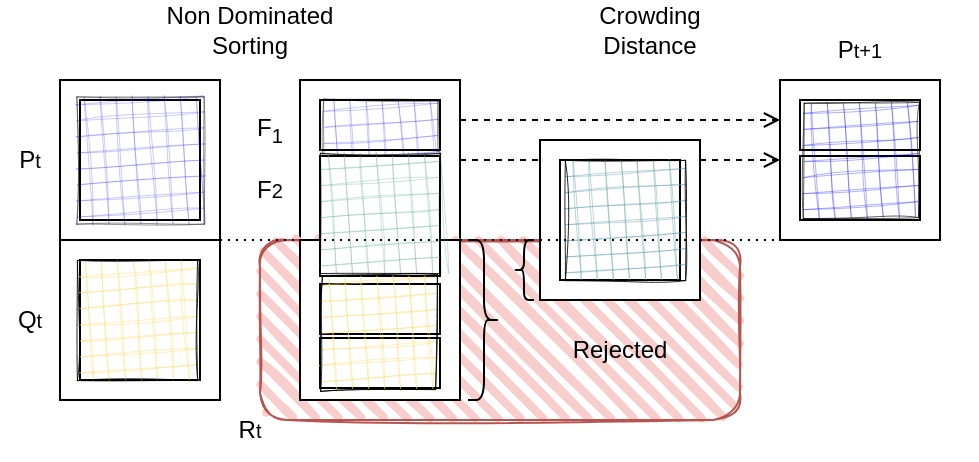 <mxfile version="20.0.1" type="github">
  <diagram id="PJ1R4q2tzQtPKioBfYwA" name="Page-1">
    <mxGraphModel dx="862" dy="520" grid="1" gridSize="10" guides="1" tooltips="1" connect="1" arrows="1" fold="1" page="1" pageScale="1" pageWidth="850" pageHeight="1100" math="0" shadow="0">
      <root>
        <mxCell id="0" />
        <mxCell id="1" parent="0" />
        <mxCell id="_ObRF_gwyfRAwJvucFcy-43" style="edgeStyle=orthogonalEdgeStyle;rounded=0;orthogonalLoop=1;jettySize=auto;html=1;exitX=1;exitY=0.25;exitDx=0;exitDy=0;entryX=0;entryY=0.25;entryDx=0;entryDy=0;fontSize=5;strokeWidth=1;dashed=1;endArrow=open;endFill=0;" edge="1" parent="1" source="_ObRF_gwyfRAwJvucFcy-3" target="_ObRF_gwyfRAwJvucFcy-6">
          <mxGeometry relative="1" as="geometry" />
        </mxCell>
        <mxCell id="_ObRF_gwyfRAwJvucFcy-44" style="edgeStyle=orthogonalEdgeStyle;rounded=0;orthogonalLoop=1;jettySize=auto;html=1;exitX=1;exitY=0.5;exitDx=0;exitDy=0;entryX=0;entryY=0.5;entryDx=0;entryDy=0;fontSize=5;strokeWidth=1;dashed=1;endArrow=open;endFill=0;" edge="1" parent="1" source="_ObRF_gwyfRAwJvucFcy-3" target="_ObRF_gwyfRAwJvucFcy-6">
          <mxGeometry relative="1" as="geometry" />
        </mxCell>
        <mxCell id="_ObRF_gwyfRAwJvucFcy-3" value="" style="rounded=0;whiteSpace=wrap;html=1;" vertex="1" parent="1">
          <mxGeometry x="240" y="120" width="80" height="80" as="geometry" />
        </mxCell>
        <mxCell id="_ObRF_gwyfRAwJvucFcy-19" value="" style="rounded=0;whiteSpace=wrap;html=1;" vertex="1" parent="1">
          <mxGeometry x="250" y="130" width="60" height="25" as="geometry" />
        </mxCell>
        <mxCell id="_ObRF_gwyfRAwJvucFcy-40" value="" style="rhombus;whiteSpace=wrap;html=1;strokeWidth=0.2;fillWeight=-1;hachureGap=8;fillStyle=cross-hatch;fillColor=#0000FF;sketch=1;fontSize=5;rotation=-45;" vertex="1" parent="1">
          <mxGeometry x="241.02" y="117.23" width="79.41" height="82.32" as="geometry" />
        </mxCell>
        <mxCell id="_ObRF_gwyfRAwJvucFcy-29" value="" style="rounded=1;whiteSpace=wrap;html=1;strokeWidth=1;fillWeight=4;hachureGap=8;hachureAngle=45;fillColor=#f8cecc;sketch=1;fontSize=5;strokeColor=#b85450;" vertex="1" parent="1">
          <mxGeometry x="220" y="200" width="240" height="90" as="geometry" />
        </mxCell>
        <mxCell id="_ObRF_gwyfRAwJvucFcy-1" value="" style="rounded=0;whiteSpace=wrap;html=1;" vertex="1" parent="1">
          <mxGeometry x="120" y="120" width="80" height="80" as="geometry" />
        </mxCell>
        <mxCell id="_ObRF_gwyfRAwJvucFcy-2" value="" style="rounded=0;whiteSpace=wrap;html=1;" vertex="1" parent="1">
          <mxGeometry x="120" y="200" width="80" height="80" as="geometry" />
        </mxCell>
        <mxCell id="_ObRF_gwyfRAwJvucFcy-4" value="" style="rounded=0;whiteSpace=wrap;html=1;" vertex="1" parent="1">
          <mxGeometry x="240" y="200" width="80" height="80" as="geometry" />
        </mxCell>
        <mxCell id="_ObRF_gwyfRAwJvucFcy-5" value="" style="rounded=0;whiteSpace=wrap;html=1;" vertex="1" parent="1">
          <mxGeometry x="360" y="150" width="80" height="80" as="geometry" />
        </mxCell>
        <mxCell id="_ObRF_gwyfRAwJvucFcy-6" value="" style="rounded=0;whiteSpace=wrap;html=1;" vertex="1" parent="1">
          <mxGeometry x="480" y="120" width="80" height="80" as="geometry" />
        </mxCell>
        <mxCell id="_ObRF_gwyfRAwJvucFcy-7" value="Non Dominated Sorting" style="text;html=1;strokeColor=none;fillColor=none;align=center;verticalAlign=middle;whiteSpace=wrap;rounded=0;" vertex="1" parent="1">
          <mxGeometry x="170" y="80" width="90" height="30" as="geometry" />
        </mxCell>
        <mxCell id="_ObRF_gwyfRAwJvucFcy-8" value="F&lt;sub&gt;1&lt;/sub&gt;" style="text;html=1;strokeColor=none;fillColor=none;align=center;verticalAlign=middle;whiteSpace=wrap;rounded=0;" vertex="1" parent="1">
          <mxGeometry x="210" y="130" width="30" height="30" as="geometry" />
        </mxCell>
        <mxCell id="_ObRF_gwyfRAwJvucFcy-9" value="F&lt;span style=&quot;font-size: 10px;&quot;&gt;2&lt;/span&gt;" style="text;html=1;strokeColor=none;fillColor=none;align=center;verticalAlign=middle;whiteSpace=wrap;rounded=0;" vertex="1" parent="1">
          <mxGeometry x="210" y="160" width="30" height="30" as="geometry" />
        </mxCell>
        <mxCell id="_ObRF_gwyfRAwJvucFcy-11" value="R&lt;span style=&quot;font-size: 10px;&quot;&gt;t&lt;/span&gt;" style="text;html=1;strokeColor=none;fillColor=none;align=center;verticalAlign=middle;whiteSpace=wrap;rounded=0;" vertex="1" parent="1">
          <mxGeometry x="200" y="280" width="30" height="30" as="geometry" />
        </mxCell>
        <mxCell id="_ObRF_gwyfRAwJvucFcy-12" value="Q&lt;span style=&quot;font-size: 10px;&quot;&gt;t&lt;/span&gt;" style="text;html=1;strokeColor=none;fillColor=none;align=center;verticalAlign=middle;whiteSpace=wrap;rounded=0;" vertex="1" parent="1">
          <mxGeometry x="90" y="225" width="30" height="30" as="geometry" />
        </mxCell>
        <mxCell id="_ObRF_gwyfRAwJvucFcy-13" value="P&lt;span style=&quot;font-size: 10px;&quot;&gt;t&lt;/span&gt;" style="text;html=1;strokeColor=none;fillColor=none;align=center;verticalAlign=middle;whiteSpace=wrap;rounded=0;" vertex="1" parent="1">
          <mxGeometry x="90" y="145" width="30" height="30" as="geometry" />
        </mxCell>
        <mxCell id="_ObRF_gwyfRAwJvucFcy-14" value="" style="rounded=0;whiteSpace=wrap;html=1;" vertex="1" parent="1">
          <mxGeometry x="130" y="130" width="60" height="60" as="geometry" />
        </mxCell>
        <mxCell id="_ObRF_gwyfRAwJvucFcy-15" value="" style="rounded=0;whiteSpace=wrap;html=1;" vertex="1" parent="1">
          <mxGeometry x="130" y="210" width="60" height="60" as="geometry" />
        </mxCell>
        <mxCell id="_ObRF_gwyfRAwJvucFcy-16" value="" style="rounded=0;whiteSpace=wrap;html=1;" vertex="1" parent="1">
          <mxGeometry x="250" y="158" width="60" height="60" as="geometry" />
        </mxCell>
        <mxCell id="_ObRF_gwyfRAwJvucFcy-17" value="" style="rounded=0;whiteSpace=wrap;html=1;" vertex="1" parent="1">
          <mxGeometry x="250" y="222" width="60" height="25" as="geometry" />
        </mxCell>
        <mxCell id="_ObRF_gwyfRAwJvucFcy-18" value="" style="rounded=0;whiteSpace=wrap;html=1;" vertex="1" parent="1">
          <mxGeometry x="250" y="249" width="60" height="25" as="geometry" />
        </mxCell>
        <mxCell id="_ObRF_gwyfRAwJvucFcy-20" value="" style="rounded=0;whiteSpace=wrap;html=1;" vertex="1" parent="1">
          <mxGeometry x="370" y="160" width="60" height="60" as="geometry" />
        </mxCell>
        <mxCell id="_ObRF_gwyfRAwJvucFcy-21" value="" style="rounded=0;whiteSpace=wrap;html=1;" vertex="1" parent="1">
          <mxGeometry x="490" y="158" width="60" height="32" as="geometry" />
        </mxCell>
        <mxCell id="_ObRF_gwyfRAwJvucFcy-22" value="" style="rounded=0;whiteSpace=wrap;html=1;" vertex="1" parent="1">
          <mxGeometry x="490" y="130" width="60" height="25" as="geometry" />
        </mxCell>
        <mxCell id="_ObRF_gwyfRAwJvucFcy-23" value="P&lt;span style=&quot;font-size: 10px;&quot;&gt;t+1&lt;/span&gt;" style="text;html=1;strokeColor=none;fillColor=none;align=center;verticalAlign=middle;whiteSpace=wrap;rounded=0;" vertex="1" parent="1">
          <mxGeometry x="505" y="90" width="30" height="30" as="geometry" />
        </mxCell>
        <mxCell id="_ObRF_gwyfRAwJvucFcy-24" value="Rejected" style="text;html=1;strokeColor=none;fillColor=none;align=center;verticalAlign=middle;whiteSpace=wrap;rounded=0;" vertex="1" parent="1">
          <mxGeometry x="355" y="240" width="90" height="30" as="geometry" />
        </mxCell>
        <mxCell id="_ObRF_gwyfRAwJvucFcy-25" value="" style="endArrow=none;dashed=1;html=1;dashPattern=1 3;strokeWidth=1;rounded=0;entryX=1;entryY=1;entryDx=0;entryDy=0;exitX=0;exitY=0;exitDx=0;exitDy=0;" edge="1" parent="1" source="_ObRF_gwyfRAwJvucFcy-2" target="_ObRF_gwyfRAwJvucFcy-6">
          <mxGeometry width="50" height="50" relative="1" as="geometry">
            <mxPoint x="230" y="200" as="sourcePoint" />
            <mxPoint x="410" y="180" as="targetPoint" />
          </mxGeometry>
        </mxCell>
        <mxCell id="_ObRF_gwyfRAwJvucFcy-26" value="" style="shape=curlyBracket;whiteSpace=wrap;html=1;rounded=1;flipH=1;" vertex="1" parent="1">
          <mxGeometry x="324" y="200" width="16" height="80" as="geometry" />
        </mxCell>
        <mxCell id="_ObRF_gwyfRAwJvucFcy-28" value="" style="shape=curlyBracket;whiteSpace=wrap;html=1;rounded=1;" vertex="1" parent="1">
          <mxGeometry x="347" y="200" width="10" height="30" as="geometry" />
        </mxCell>
        <mxCell id="_ObRF_gwyfRAwJvucFcy-33" value="" style="rhombus;whiteSpace=wrap;html=1;strokeWidth=0.2;fillWeight=-1;hachureGap=8;fillStyle=cross-hatch;fillColor=#0000FF;sketch=1;fontSize=5;rotation=-45;" vertex="1" parent="1">
          <mxGeometry x="115" y="115" width="90" height="90" as="geometry" />
        </mxCell>
        <mxCell id="_ObRF_gwyfRAwJvucFcy-34" value="" style="rhombus;whiteSpace=wrap;html=1;strokeWidth=0.3;fillWeight=-1;hachureGap=8;fillStyle=cross-hatch;fillColor=#63AB8C;sketch=1;fontSize=5;rotation=-45;" vertex="1" parent="1">
          <mxGeometry x="237.5" y="143.96" width="85" height="85" as="geometry" />
        </mxCell>
        <mxCell id="_ObRF_gwyfRAwJvucFcy-36" value="" style="rhombus;whiteSpace=wrap;html=1;strokeWidth=0.4;fillWeight=-1;hachureGap=8;fillStyle=cross-hatch;fillColor=#5B9BAB;sketch=1;fontSize=5;rotation=-45;" vertex="1" parent="1">
          <mxGeometry x="360" y="147.5" width="85" height="85" as="geometry" />
        </mxCell>
        <mxCell id="_ObRF_gwyfRAwJvucFcy-37" value="" style="rhombus;whiteSpace=wrap;html=1;strokeWidth=0.3;fillWeight=-1;hachureGap=8;fillStyle=cross-hatch;fillColor=#0000FF;sketch=1;fontSize=5;rotation=-45;" vertex="1" parent="1">
          <mxGeometry x="479.38" y="119.53" width="82.13" height="80.88" as="geometry" />
        </mxCell>
        <mxCell id="_ObRF_gwyfRAwJvucFcy-38" value="" style="rhombus;whiteSpace=wrap;html=1;strokeWidth=0.4;fillWeight=-1;hachureGap=8;fillStyle=cross-hatch;fillColor=#FFD966;sketch=1;fontSize=5;rotation=-45;" vertex="1" parent="1">
          <mxGeometry x="116" y="197.5" width="85" height="85" as="geometry" />
        </mxCell>
        <mxCell id="_ObRF_gwyfRAwJvucFcy-39" value="" style="rhombus;whiteSpace=wrap;html=1;strokeWidth=0.4;fillWeight=-1;hachureGap=8;fillStyle=cross-hatch;fillColor=#FFD966;sketch=1;fontSize=5;rotation=-45;" vertex="1" parent="1">
          <mxGeometry x="238.02" y="206.26" width="82.5" height="80" as="geometry" />
        </mxCell>
        <mxCell id="_ObRF_gwyfRAwJvucFcy-42" value="Crowding Distance" style="text;html=1;strokeColor=none;fillColor=none;align=center;verticalAlign=middle;whiteSpace=wrap;rounded=0;" vertex="1" parent="1">
          <mxGeometry x="370" y="80" width="90" height="30" as="geometry" />
        </mxCell>
      </root>
    </mxGraphModel>
  </diagram>
</mxfile>
